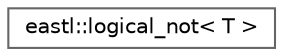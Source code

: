 digraph "类继承关系图"
{
 // LATEX_PDF_SIZE
  bgcolor="transparent";
  edge [fontname=Helvetica,fontsize=10,labelfontname=Helvetica,labelfontsize=10];
  node [fontname=Helvetica,fontsize=10,shape=box,height=0.2,width=0.4];
  rankdir="LR";
  Node0 [id="Node000000",label="eastl::logical_not\< T \>",height=0.2,width=0.4,color="grey40", fillcolor="white", style="filled",URL="$structeastl_1_1logical__not.html",tooltip=" "];
}
